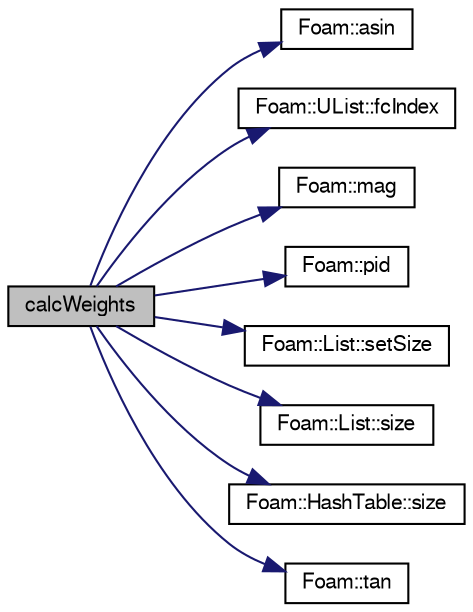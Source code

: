 digraph "calcWeights"
{
  bgcolor="transparent";
  edge [fontname="FreeSans",fontsize="10",labelfontname="FreeSans",labelfontsize="10"];
  node [fontname="FreeSans",fontsize="10",shape=record];
  rankdir="LR";
  Node67 [label="calcWeights",height=0.2,width=0.4,color="black", fillcolor="grey75", style="filled", fontcolor="black"];
  Node67 -> Node68 [color="midnightblue",fontsize="10",style="solid",fontname="FreeSans"];
  Node68 [label="Foam::asin",height=0.2,width=0.4,color="black",URL="$a21124.html#a0f833aaca51130190a5001a7e5392f8a"];
  Node67 -> Node69 [color="midnightblue",fontsize="10",style="solid",fontname="FreeSans"];
  Node69 [label="Foam::UList::fcIndex",height=0.2,width=0.4,color="black",URL="$a25698.html#a512534dbc231b74b95ff84902c1b2087",tooltip="Return the forward circular index, i.e. the next index. "];
  Node67 -> Node70 [color="midnightblue",fontsize="10",style="solid",fontname="FreeSans"];
  Node70 [label="Foam::mag",height=0.2,width=0.4,color="black",URL="$a21124.html#a929da2a3fdcf3dacbbe0487d3a330dae"];
  Node67 -> Node71 [color="midnightblue",fontsize="10",style="solid",fontname="FreeSans"];
  Node71 [label="Foam::pid",height=0.2,width=0.4,color="black",URL="$a21124.html#ab621fe2533a48ef515cd6477f3aec992",tooltip="Return the PID of this process. "];
  Node67 -> Node72 [color="midnightblue",fontsize="10",style="solid",fontname="FreeSans"];
  Node72 [label="Foam::List::setSize",height=0.2,width=0.4,color="black",URL="$a25694.html#aedb985ffeaf1bdbfeccc2a8730405703",tooltip="Reset size of List. "];
  Node67 -> Node73 [color="midnightblue",fontsize="10",style="solid",fontname="FreeSans"];
  Node73 [label="Foam::List::size",height=0.2,width=0.4,color="black",URL="$a25694.html#a8a5f6fa29bd4b500caf186f60245b384",tooltip="Override size to be inconsistent with allocated storage. "];
  Node67 -> Node74 [color="midnightblue",fontsize="10",style="solid",fontname="FreeSans"];
  Node74 [label="Foam::HashTable::size",height=0.2,width=0.4,color="black",URL="$a25702.html#a47b3bf30da1eb3ab8076b5fbe00e0494",tooltip="Return number of elements in table. "];
  Node67 -> Node75 [color="midnightblue",fontsize="10",style="solid",fontname="FreeSans"];
  Node75 [label="Foam::tan",height=0.2,width=0.4,color="black",URL="$a21124.html#a18940c864aa0256e0d61061dbfe23243"];
}
